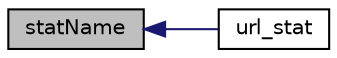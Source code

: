 digraph "statName"
{
  edge [fontname="Helvetica",fontsize="10",labelfontname="Helvetica",labelfontsize="10"];
  node [fontname="Helvetica",fontsize="10",shape=record];
  rankdir="LR";
  Node3 [label="statName",height=0.2,width=0.4,color="black", fillcolor="grey75", style="filled", fontcolor="black"];
  Node3 -> Node4 [dir="back",color="midnightblue",fontsize="10",style="solid",fontname="Helvetica"];
  Node4 [label="url_stat",height=0.2,width=0.4,color="black", fillcolor="white", style="filled",URL="$class_p_h_p_excel___shared___zip_stream_wrapper.html#ae9a7f036e10c96e0ad09f285a87a36c9"];
}
